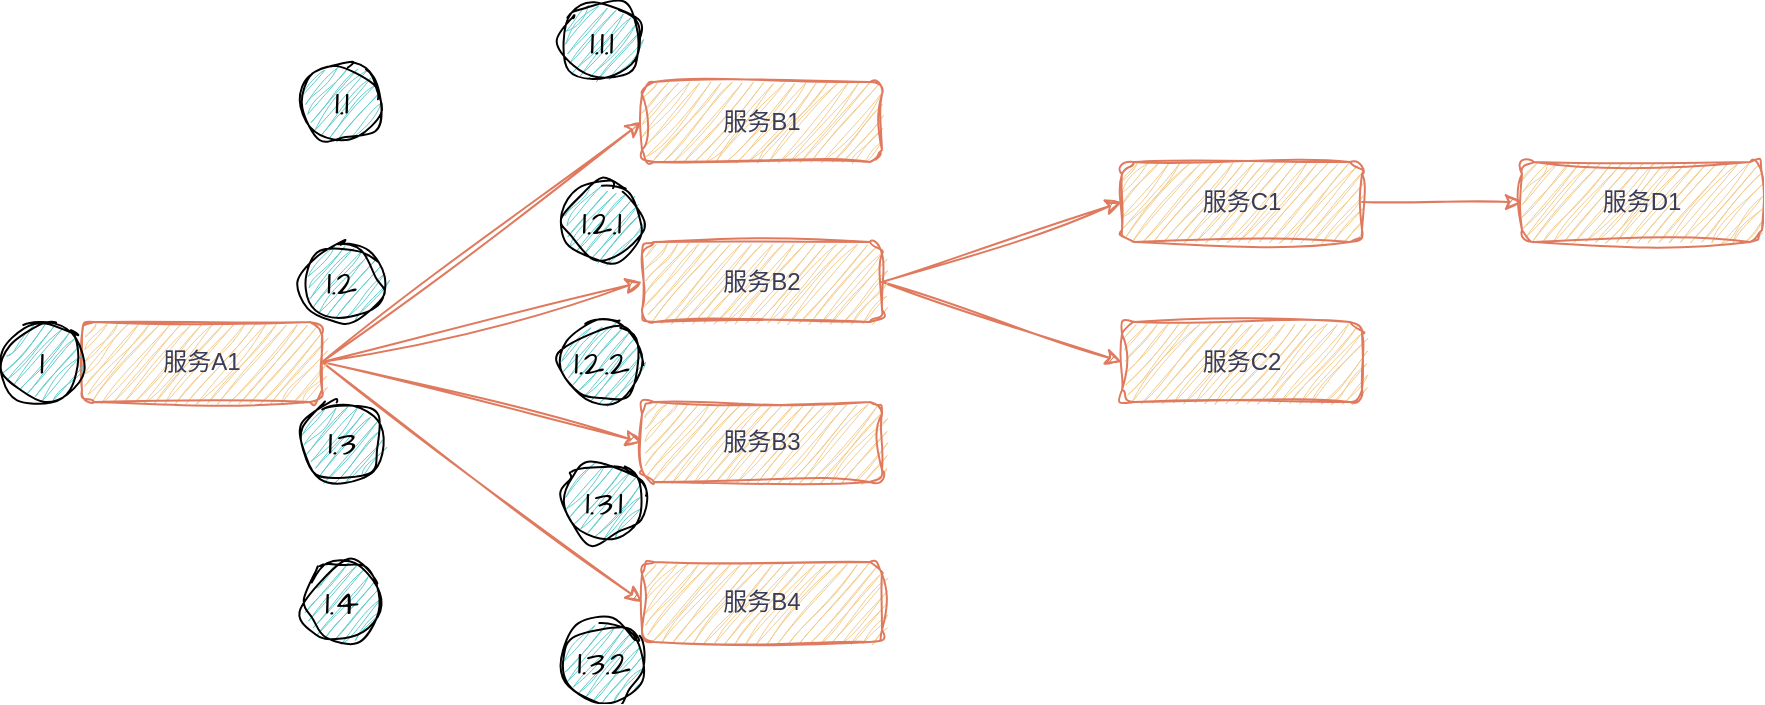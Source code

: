<mxfile version="25.0.1">
  <diagram name="第 1 页" id="TsuZlVNlwBFfq6maTT24">
    <mxGraphModel dx="1246" dy="586" grid="1" gridSize="10" guides="1" tooltips="1" connect="1" arrows="1" fold="1" page="1" pageScale="1" pageWidth="3200" pageHeight="2400" math="0" shadow="0">
      <root>
        <mxCell id="0" />
        <mxCell id="1" parent="0" />
        <mxCell id="fMhGvrMlXt7Lq60lGn1u-2" value="服务B1" style="rounded=1;whiteSpace=wrap;html=1;sketch=1;curveFitting=1;jiggle=2;labelBackgroundColor=none;fillColor=#F2CC8F;strokeColor=#E07A5F;fontColor=#393C56;" parent="1" vertex="1">
          <mxGeometry x="680" y="1040" width="120" height="40" as="geometry" />
        </mxCell>
        <mxCell id="fMhGvrMlXt7Lq60lGn1u-19" style="edgeStyle=none;rounded=0;sketch=1;hachureGap=4;jiggle=2;curveFitting=1;orthogonalLoop=1;jettySize=auto;html=1;exitX=1;exitY=0.5;exitDx=0;exitDy=0;entryX=0;entryY=0.5;entryDx=0;entryDy=0;strokeColor=#E07A5F;fontFamily=Architects Daughter;fontSource=https%3A%2F%2Ffonts.googleapis.com%2Fcss%3Ffamily%3DArchitects%2BDaughter;fontColor=#393C56;fillColor=#F2CC8F;" parent="1" source="fMhGvrMlXt7Lq60lGn1u-5" target="fMhGvrMlXt7Lq60lGn1u-17" edge="1">
          <mxGeometry relative="1" as="geometry" />
        </mxCell>
        <mxCell id="fMhGvrMlXt7Lq60lGn1u-22" style="edgeStyle=none;rounded=0;sketch=1;hachureGap=4;jiggle=2;curveFitting=1;orthogonalLoop=1;jettySize=auto;html=1;exitX=1;exitY=0.5;exitDx=0;exitDy=0;entryX=0;entryY=0.5;entryDx=0;entryDy=0;strokeColor=#E07A5F;fontFamily=Architects Daughter;fontSource=https%3A%2F%2Ffonts.googleapis.com%2Fcss%3Ffamily%3DArchitects%2BDaughter;fontColor=#393C56;fillColor=#F2CC8F;" parent="1" source="fMhGvrMlXt7Lq60lGn1u-5" target="fMhGvrMlXt7Lq60lGn1u-18" edge="1">
          <mxGeometry relative="1" as="geometry" />
        </mxCell>
        <mxCell id="fMhGvrMlXt7Lq60lGn1u-5" value="服务B2" style="rounded=1;whiteSpace=wrap;html=1;sketch=1;curveFitting=1;jiggle=2;labelBackgroundColor=none;fillColor=#F2CC8F;strokeColor=#E07A5F;fontColor=#393C56;" parent="1" vertex="1">
          <mxGeometry x="680" y="1120" width="120" height="40" as="geometry" />
        </mxCell>
        <mxCell id="fMhGvrMlXt7Lq60lGn1u-6" value="服务B3" style="rounded=1;whiteSpace=wrap;html=1;sketch=1;curveFitting=1;jiggle=2;labelBackgroundColor=none;fillColor=#F2CC8F;strokeColor=#E07A5F;fontColor=#393C56;" parent="1" vertex="1">
          <mxGeometry x="680" y="1200" width="120" height="40" as="geometry" />
        </mxCell>
        <mxCell id="fMhGvrMlXt7Lq60lGn1u-7" value="服务B4" style="rounded=1;whiteSpace=wrap;html=1;sketch=1;curveFitting=1;jiggle=2;labelBackgroundColor=none;fillColor=#F2CC8F;strokeColor=#E07A5F;fontColor=#393C56;" parent="1" vertex="1">
          <mxGeometry x="680" y="1280" width="120" height="40" as="geometry" />
        </mxCell>
        <mxCell id="fMhGvrMlXt7Lq60lGn1u-13" style="edgeStyle=none;rounded=0;sketch=1;hachureGap=4;jiggle=2;curveFitting=1;orthogonalLoop=1;jettySize=auto;html=1;exitX=1;exitY=0.5;exitDx=0;exitDy=0;entryX=0;entryY=0.5;entryDx=0;entryDy=0;strokeColor=#E07A5F;fontFamily=Architects Daughter;fontSource=https%3A%2F%2Ffonts.googleapis.com%2Fcss%3Ffamily%3DArchitects%2BDaughter;fontColor=#393C56;fillColor=#F2CC8F;" parent="1" source="fMhGvrMlXt7Lq60lGn1u-10" target="fMhGvrMlXt7Lq60lGn1u-2" edge="1">
          <mxGeometry relative="1" as="geometry" />
        </mxCell>
        <mxCell id="fMhGvrMlXt7Lq60lGn1u-14" style="edgeStyle=none;rounded=0;sketch=1;hachureGap=4;jiggle=2;curveFitting=1;orthogonalLoop=1;jettySize=auto;html=1;exitX=1;exitY=0.5;exitDx=0;exitDy=0;entryX=0;entryY=0.5;entryDx=0;entryDy=0;strokeColor=#E07A5F;fontFamily=Architects Daughter;fontSource=https%3A%2F%2Ffonts.googleapis.com%2Fcss%3Ffamily%3DArchitects%2BDaughter;fontColor=#393C56;fillColor=#F2CC8F;" parent="1" source="fMhGvrMlXt7Lq60lGn1u-10" target="fMhGvrMlXt7Lq60lGn1u-5" edge="1">
          <mxGeometry relative="1" as="geometry" />
        </mxCell>
        <mxCell id="fMhGvrMlXt7Lq60lGn1u-15" style="edgeStyle=none;rounded=0;sketch=1;hachureGap=4;jiggle=2;curveFitting=1;orthogonalLoop=1;jettySize=auto;html=1;exitX=1;exitY=0.5;exitDx=0;exitDy=0;entryX=0;entryY=0.5;entryDx=0;entryDy=0;strokeColor=#E07A5F;fontFamily=Architects Daughter;fontSource=https%3A%2F%2Ffonts.googleapis.com%2Fcss%3Ffamily%3DArchitects%2BDaughter;fontColor=#393C56;fillColor=#F2CC8F;" parent="1" source="fMhGvrMlXt7Lq60lGn1u-10" target="fMhGvrMlXt7Lq60lGn1u-6" edge="1">
          <mxGeometry relative="1" as="geometry" />
        </mxCell>
        <mxCell id="fMhGvrMlXt7Lq60lGn1u-16" style="edgeStyle=none;rounded=0;sketch=1;hachureGap=4;jiggle=2;curveFitting=1;orthogonalLoop=1;jettySize=auto;html=1;exitX=1;exitY=0.5;exitDx=0;exitDy=0;entryX=0;entryY=0.5;entryDx=0;entryDy=0;strokeColor=#E07A5F;fontFamily=Architects Daughter;fontSource=https%3A%2F%2Ffonts.googleapis.com%2Fcss%3Ffamily%3DArchitects%2BDaughter;fontColor=#393C56;fillColor=#F2CC8F;" parent="1" source="fMhGvrMlXt7Lq60lGn1u-10" target="fMhGvrMlXt7Lq60lGn1u-7" edge="1">
          <mxGeometry relative="1" as="geometry" />
        </mxCell>
        <mxCell id="fMhGvrMlXt7Lq60lGn1u-10" value="服务A1" style="rounded=1;whiteSpace=wrap;html=1;sketch=1;curveFitting=1;jiggle=2;labelBackgroundColor=none;fillColor=#F2CC8F;strokeColor=#E07A5F;fontColor=#393C56;" parent="1" vertex="1">
          <mxGeometry x="400" y="1160" width="120" height="40" as="geometry" />
        </mxCell>
        <mxCell id="fMhGvrMlXt7Lq60lGn1u-24" style="edgeStyle=none;rounded=0;sketch=1;hachureGap=4;jiggle=2;curveFitting=1;orthogonalLoop=1;jettySize=auto;html=1;exitX=1;exitY=0.5;exitDx=0;exitDy=0;entryX=0;entryY=0.5;entryDx=0;entryDy=0;strokeColor=#E07A5F;fontFamily=Architects Daughter;fontSource=https%3A%2F%2Ffonts.googleapis.com%2Fcss%3Ffamily%3DArchitects%2BDaughter;fontColor=#393C56;fillColor=#F2CC8F;" parent="1" source="fMhGvrMlXt7Lq60lGn1u-17" target="fMhGvrMlXt7Lq60lGn1u-23" edge="1">
          <mxGeometry relative="1" as="geometry" />
        </mxCell>
        <mxCell id="fMhGvrMlXt7Lq60lGn1u-17" value="服务C1" style="rounded=1;whiteSpace=wrap;html=1;sketch=1;curveFitting=1;jiggle=2;labelBackgroundColor=none;fillColor=#F2CC8F;strokeColor=#E07A5F;fontColor=#393C56;" parent="1" vertex="1">
          <mxGeometry x="920" y="1080" width="120" height="40" as="geometry" />
        </mxCell>
        <mxCell id="fMhGvrMlXt7Lq60lGn1u-18" value="服务C2" style="rounded=1;whiteSpace=wrap;html=1;sketch=1;curveFitting=1;jiggle=2;labelBackgroundColor=none;fillColor=#F2CC8F;strokeColor=#E07A5F;fontColor=#393C56;" parent="1" vertex="1">
          <mxGeometry x="920" y="1160" width="120" height="40" as="geometry" />
        </mxCell>
        <mxCell id="fMhGvrMlXt7Lq60lGn1u-23" value="服务D1" style="rounded=1;whiteSpace=wrap;html=1;sketch=1;curveFitting=1;jiggle=2;labelBackgroundColor=none;fillColor=#F2CC8F;strokeColor=#E07A5F;fontColor=#393C56;" parent="1" vertex="1">
          <mxGeometry x="1120" y="1080" width="120" height="40" as="geometry" />
        </mxCell>
        <mxCell id="78y7vPHWTyRq_hPyleev-1" value="&lt;font style=&quot;font-size: 18px;&quot;&gt;1&lt;/font&gt;" style="ellipse;whiteSpace=wrap;html=1;aspect=fixed;sketch=1;hachureGap=4;jiggle=2;curveFitting=1;fontFamily=Architects Daughter;fontSource=https%3A%2F%2Ffonts.googleapis.com%2Fcss%3Ffamily%3DArchitects%2BDaughter;fillColor=#60CCCC;" vertex="1" parent="1">
          <mxGeometry x="360" y="1160" width="40" height="40" as="geometry" />
        </mxCell>
        <mxCell id="78y7vPHWTyRq_hPyleev-3" value="&lt;font style=&quot;font-size: 18px;&quot;&gt;1.1&lt;/font&gt;" style="ellipse;whiteSpace=wrap;html=1;aspect=fixed;sketch=1;hachureGap=4;jiggle=2;curveFitting=1;fontFamily=Architects Daughter;fontSource=https%3A%2F%2Ffonts.googleapis.com%2Fcss%3Ffamily%3DArchitects%2BDaughter;fillColor=#60CCCC;" vertex="1" parent="1">
          <mxGeometry x="510" y="1030" width="40" height="40" as="geometry" />
        </mxCell>
        <mxCell id="78y7vPHWTyRq_hPyleev-4" value="&lt;font style=&quot;font-size: 18px;&quot;&gt;1.2&lt;/font&gt;" style="ellipse;whiteSpace=wrap;html=1;aspect=fixed;sketch=1;hachureGap=4;jiggle=2;curveFitting=1;fontFamily=Architects Daughter;fontSource=https%3A%2F%2Ffonts.googleapis.com%2Fcss%3Ffamily%3DArchitects%2BDaughter;fillColor=#60CCCC;" vertex="1" parent="1">
          <mxGeometry x="510" y="1120" width="40" height="40" as="geometry" />
        </mxCell>
        <mxCell id="78y7vPHWTyRq_hPyleev-5" value="&lt;font style=&quot;font-size: 18px;&quot;&gt;1.3&lt;/font&gt;" style="ellipse;whiteSpace=wrap;html=1;aspect=fixed;sketch=1;hachureGap=4;jiggle=2;curveFitting=1;fontFamily=Architects Daughter;fontSource=https%3A%2F%2Ffonts.googleapis.com%2Fcss%3Ffamily%3DArchitects%2BDaughter;fillColor=#60CCCC;" vertex="1" parent="1">
          <mxGeometry x="510" y="1200" width="40" height="40" as="geometry" />
        </mxCell>
        <mxCell id="78y7vPHWTyRq_hPyleev-6" value="&lt;font style=&quot;font-size: 18px;&quot;&gt;1.4&lt;/font&gt;" style="ellipse;whiteSpace=wrap;html=1;aspect=fixed;sketch=1;hachureGap=4;jiggle=2;curveFitting=1;fontFamily=Architects Daughter;fontSource=https%3A%2F%2Ffonts.googleapis.com%2Fcss%3Ffamily%3DArchitects%2BDaughter;fillColor=#60CCCC;" vertex="1" parent="1">
          <mxGeometry x="510" y="1280" width="40" height="40" as="geometry" />
        </mxCell>
        <mxCell id="78y7vPHWTyRq_hPyleev-7" value="&lt;font style=&quot;font-size: 18px;&quot;&gt;1.1.1&lt;/font&gt;" style="ellipse;whiteSpace=wrap;html=1;aspect=fixed;sketch=1;hachureGap=4;jiggle=2;curveFitting=1;fontFamily=Architects Daughter;fontSource=https%3A%2F%2Ffonts.googleapis.com%2Fcss%3Ffamily%3DArchitects%2BDaughter;fillColor=#60CCCC;" vertex="1" parent="1">
          <mxGeometry x="640" y="1000" width="40" height="40" as="geometry" />
        </mxCell>
        <mxCell id="78y7vPHWTyRq_hPyleev-8" value="&lt;font style=&quot;font-size: 18px;&quot;&gt;1.2.1&lt;/font&gt;" style="ellipse;whiteSpace=wrap;html=1;aspect=fixed;sketch=1;hachureGap=4;jiggle=2;curveFitting=1;fontFamily=Architects Daughter;fontSource=https%3A%2F%2Ffonts.googleapis.com%2Fcss%3Ffamily%3DArchitects%2BDaughter;fillColor=#60CCCC;" vertex="1" parent="1">
          <mxGeometry x="640" y="1090" width="40" height="40" as="geometry" />
        </mxCell>
        <mxCell id="78y7vPHWTyRq_hPyleev-9" value="&lt;font style=&quot;font-size: 18px;&quot;&gt;1.2.2&lt;/font&gt;" style="ellipse;whiteSpace=wrap;html=1;aspect=fixed;sketch=1;hachureGap=4;jiggle=2;curveFitting=1;fontFamily=Architects Daughter;fontSource=https%3A%2F%2Ffonts.googleapis.com%2Fcss%3Ffamily%3DArchitects%2BDaughter;fillColor=#60CCCC;" vertex="1" parent="1">
          <mxGeometry x="640" y="1160" width="40" height="40" as="geometry" />
        </mxCell>
        <mxCell id="78y7vPHWTyRq_hPyleev-11" value="&lt;font style=&quot;font-size: 18px;&quot;&gt;1.3.1&lt;/font&gt;" style="ellipse;whiteSpace=wrap;html=1;aspect=fixed;sketch=1;hachureGap=4;jiggle=2;curveFitting=1;fontFamily=Architects Daughter;fontSource=https%3A%2F%2Ffonts.googleapis.com%2Fcss%3Ffamily%3DArchitects%2BDaughter;fillColor=#60CCCC;" vertex="1" parent="1">
          <mxGeometry x="641" y="1230" width="40" height="40" as="geometry" />
        </mxCell>
        <mxCell id="78y7vPHWTyRq_hPyleev-12" value="&lt;font style=&quot;font-size: 18px;&quot;&gt;1.3.2&lt;/font&gt;" style="ellipse;whiteSpace=wrap;html=1;aspect=fixed;sketch=1;hachureGap=4;jiggle=2;curveFitting=1;fontFamily=Architects Daughter;fontSource=https%3A%2F%2Ffonts.googleapis.com%2Fcss%3Ffamily%3DArchitects%2BDaughter;fillColor=#60CCCC;" vertex="1" parent="1">
          <mxGeometry x="641" y="1310" width="40" height="40" as="geometry" />
        </mxCell>
      </root>
    </mxGraphModel>
  </diagram>
</mxfile>
